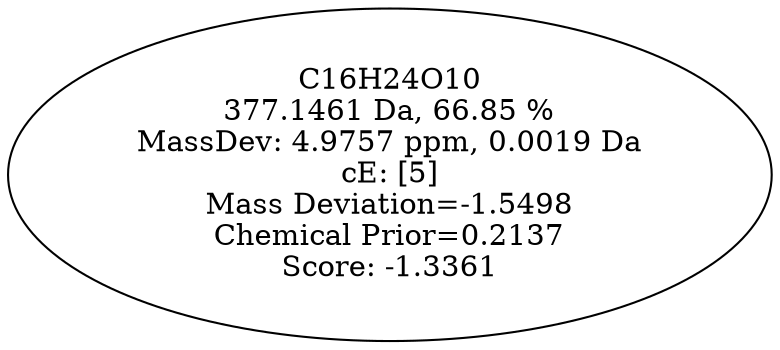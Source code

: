 strict digraph {
v1 [label="C16H24O10\n377.1461 Da, 66.85 %\nMassDev: 4.9757 ppm, 0.0019 Da\ncE: [5]\nMass Deviation=-1.5498\nChemical Prior=0.2137\nScore: -1.3361"];
}